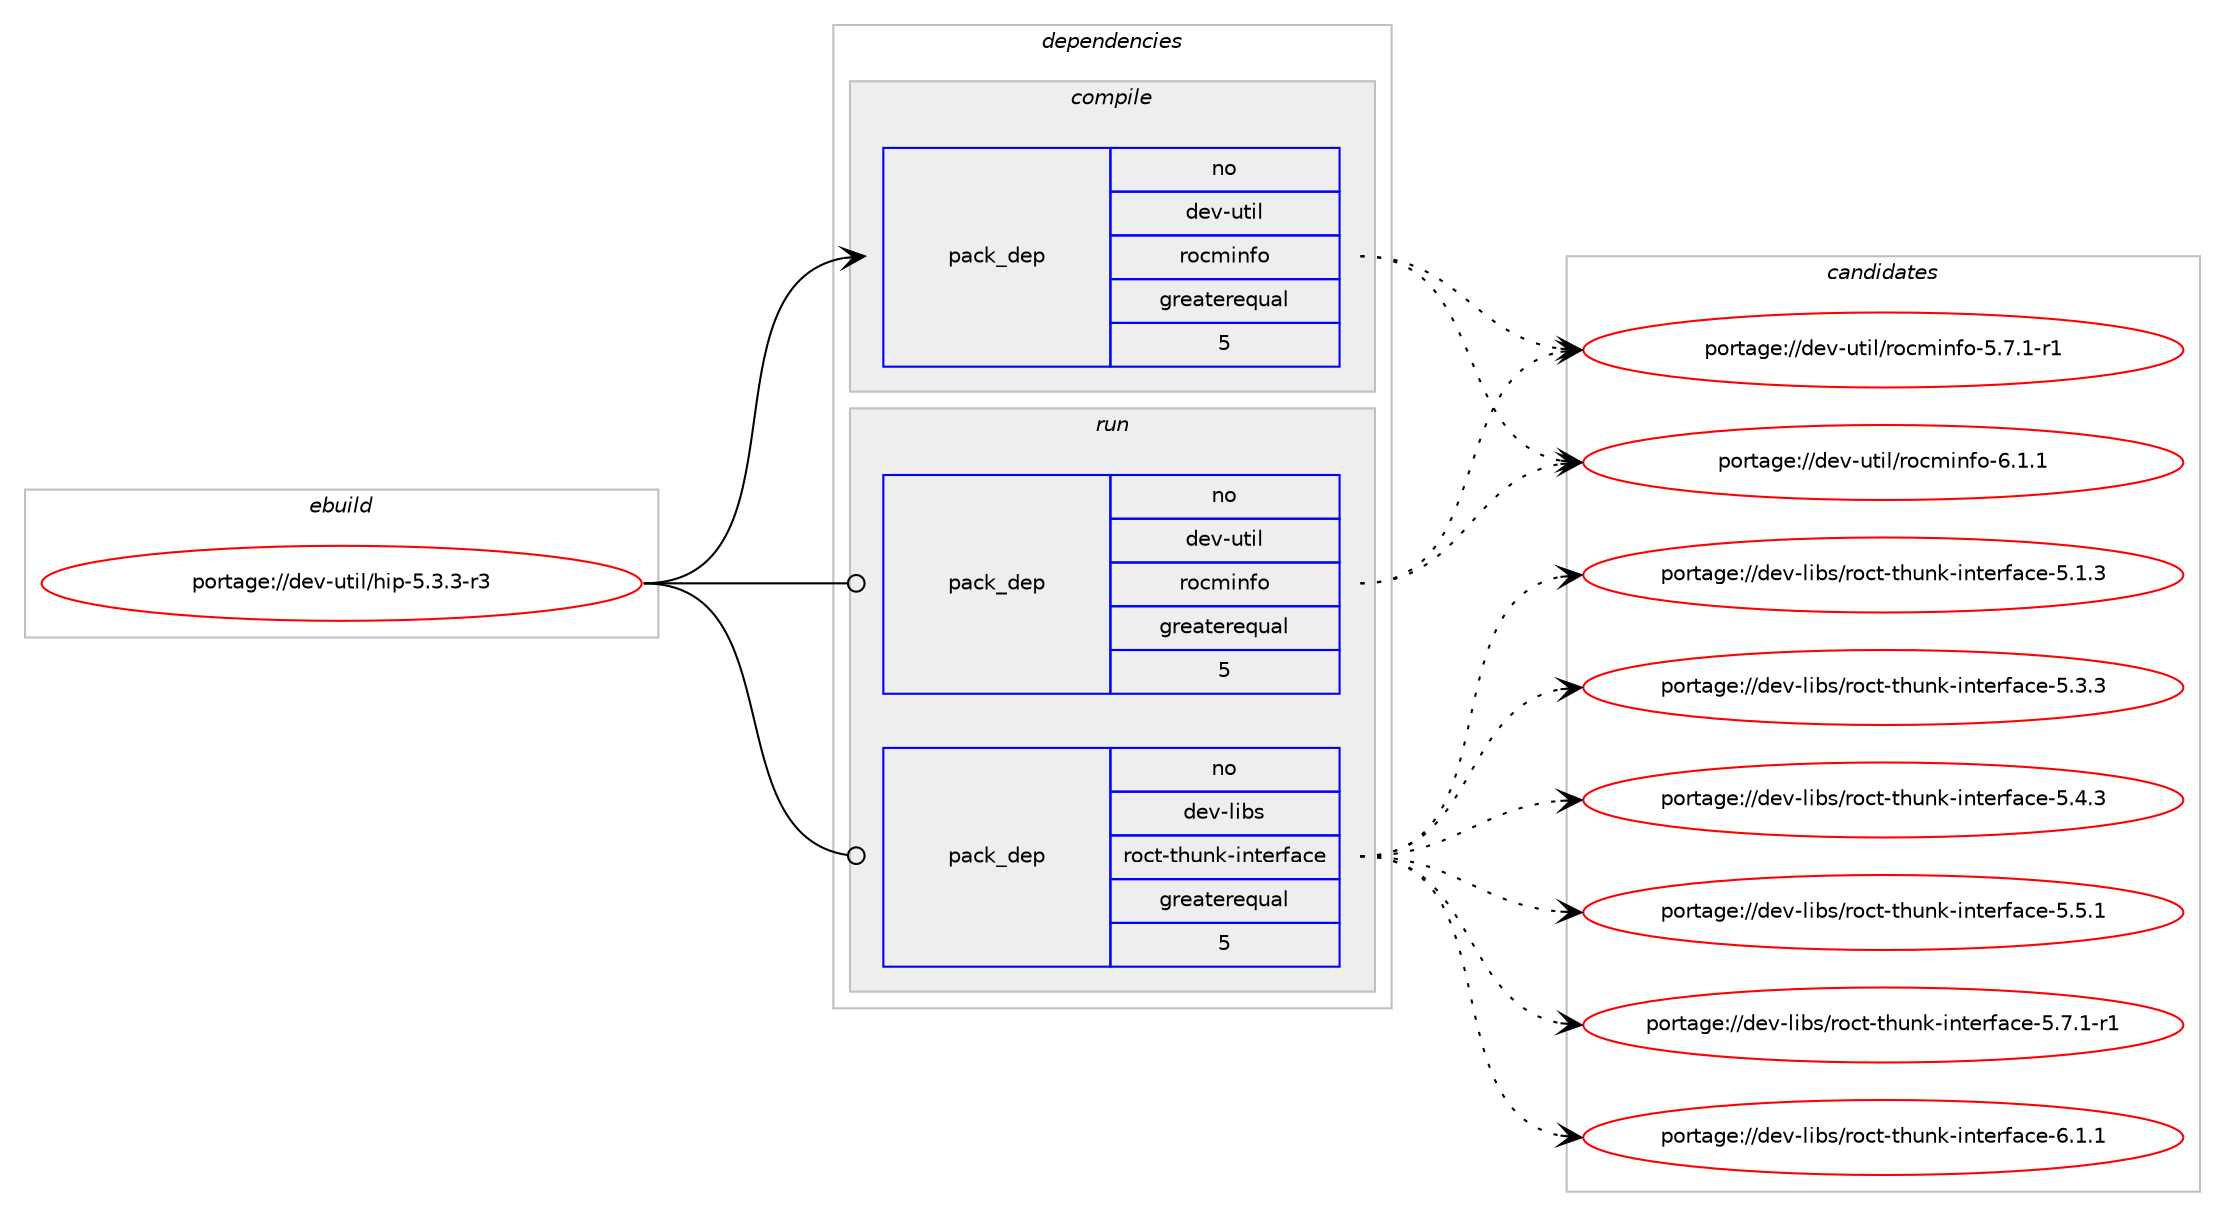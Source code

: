 digraph prolog {

# *************
# Graph options
# *************

newrank=true;
concentrate=true;
compound=true;
graph [rankdir=LR,fontname=Helvetica,fontsize=10,ranksep=1.5];#, ranksep=2.5, nodesep=0.2];
edge  [arrowhead=vee];
node  [fontname=Helvetica,fontsize=10];

# **********
# The ebuild
# **********

subgraph cluster_leftcol {
color=gray;
rank=same;
label=<<i>ebuild</i>>;
id [label="portage://dev-util/hip-5.3.3-r3", color=red, width=4, href="../dev-util/hip-5.3.3-r3.svg"];
}

# ****************
# The dependencies
# ****************

subgraph cluster_midcol {
color=gray;
label=<<i>dependencies</i>>;
subgraph cluster_compile {
fillcolor="#eeeeee";
style=filled;
label=<<i>compile</i>>;
# *** BEGIN UNKNOWN DEPENDENCY TYPE (TODO) ***
# id -> package_dependency(portage://dev-util/hip-5.3.3-r3,install,no,dev-libs,rocm-comgr,none,[,,],[slot(0),subslot(5.3)],[])
# *** END UNKNOWN DEPENDENCY TYPE (TODO) ***

subgraph pack49536 {
dependency110240 [label=<<TABLE BORDER="0" CELLBORDER="1" CELLSPACING="0" CELLPADDING="4" WIDTH="220"><TR><TD ROWSPAN="6" CELLPADDING="30">pack_dep</TD></TR><TR><TD WIDTH="110">no</TD></TR><TR><TD>dev-util</TD></TR><TR><TD>rocminfo</TD></TR><TR><TD>greaterequal</TD></TR><TR><TD>5</TD></TR></TABLE>>, shape=none, color=blue];
}
id:e -> dependency110240:w [weight=20,style="solid",arrowhead="vee"];
# *** BEGIN UNKNOWN DEPENDENCY TYPE (TODO) ***
# id -> package_dependency(portage://dev-util/hip-5.3.3-r3,install,no,sys-devel,clang,none,[,,],[slot(15)],[])
# *** END UNKNOWN DEPENDENCY TYPE (TODO) ***

# *** BEGIN UNKNOWN DEPENDENCY TYPE (TODO) ***
# id -> package_dependency(portage://dev-util/hip-5.3.3-r3,install,no,virtual,opengl,none,[,,],[],[])
# *** END UNKNOWN DEPENDENCY TYPE (TODO) ***

# *** BEGIN UNKNOWN DEPENDENCY TYPE (TODO) ***
# id -> package_dependency(portage://dev-util/hip-5.3.3-r3,install,strong,sys-devel,llvm,none,[,,],[slot(0)],[])
# *** END UNKNOWN DEPENDENCY TYPE (TODO) ***

}
subgraph cluster_compileandrun {
fillcolor="#eeeeee";
style=filled;
label=<<i>compile and run</i>>;
}
subgraph cluster_run {
fillcolor="#eeeeee";
style=filled;
label=<<i>run</i>>;
# *** BEGIN UNKNOWN DEPENDENCY TYPE (TODO) ***
# id -> package_dependency(portage://dev-util/hip-5.3.3-r3,run,no,dev-libs,rocm-comgr,none,[,,],[slot(0),subslot(5.3)],[])
# *** END UNKNOWN DEPENDENCY TYPE (TODO) ***

subgraph pack49537 {
dependency110241 [label=<<TABLE BORDER="0" CELLBORDER="1" CELLSPACING="0" CELLPADDING="4" WIDTH="220"><TR><TD ROWSPAN="6" CELLPADDING="30">pack_dep</TD></TR><TR><TD WIDTH="110">no</TD></TR><TR><TD>dev-libs</TD></TR><TR><TD>roct-thunk-interface</TD></TR><TR><TD>greaterequal</TD></TR><TR><TD>5</TD></TR></TABLE>>, shape=none, color=blue];
}
id:e -> dependency110241:w [weight=20,style="solid",arrowhead="odot"];
# *** BEGIN UNKNOWN DEPENDENCY TYPE (TODO) ***
# id -> package_dependency(portage://dev-util/hip-5.3.3-r3,run,no,dev-perl,URI-Encode,none,[,,],[],[])
# *** END UNKNOWN DEPENDENCY TYPE (TODO) ***

subgraph pack49538 {
dependency110242 [label=<<TABLE BORDER="0" CELLBORDER="1" CELLSPACING="0" CELLPADDING="4" WIDTH="220"><TR><TD ROWSPAN="6" CELLPADDING="30">pack_dep</TD></TR><TR><TD WIDTH="110">no</TD></TR><TR><TD>dev-util</TD></TR><TR><TD>rocminfo</TD></TR><TR><TD>greaterequal</TD></TR><TR><TD>5</TD></TR></TABLE>>, shape=none, color=blue];
}
id:e -> dependency110242:w [weight=20,style="solid",arrowhead="odot"];
# *** BEGIN UNKNOWN DEPENDENCY TYPE (TODO) ***
# id -> package_dependency(portage://dev-util/hip-5.3.3-r3,run,no,sys-devel,clang,none,[,,],[slot(15)],[])
# *** END UNKNOWN DEPENDENCY TYPE (TODO) ***

# *** BEGIN UNKNOWN DEPENDENCY TYPE (TODO) ***
# id -> package_dependency(portage://dev-util/hip-5.3.3-r3,run,no,sys-devel,clang-runtime,none,[,,],any_same_slot,[])
# *** END UNKNOWN DEPENDENCY TYPE (TODO) ***

# *** BEGIN UNKNOWN DEPENDENCY TYPE (TODO) ***
# id -> package_dependency(portage://dev-util/hip-5.3.3-r3,run,no,virtual,opengl,none,[,,],[],[])
# *** END UNKNOWN DEPENDENCY TYPE (TODO) ***

}
}

# **************
# The candidates
# **************

subgraph cluster_choices {
rank=same;
color=gray;
label=<<i>candidates</i>>;

subgraph choice49536 {
color=black;
nodesep=1;
choice1001011184511711610510847114111991091051101021114553465546494511449 [label="portage://dev-util/rocminfo-5.7.1-r1", color=red, width=4,href="../dev-util/rocminfo-5.7.1-r1.svg"];
choice100101118451171161051084711411199109105110102111455446494649 [label="portage://dev-util/rocminfo-6.1.1", color=red, width=4,href="../dev-util/rocminfo-6.1.1.svg"];
dependency110240:e -> choice1001011184511711610510847114111991091051101021114553465546494511449:w [style=dotted,weight="100"];
dependency110240:e -> choice100101118451171161051084711411199109105110102111455446494649:w [style=dotted,weight="100"];
}
subgraph choice49537 {
color=black;
nodesep=1;
choice1001011184510810598115471141119911645116104117110107451051101161011141029799101455346494651 [label="portage://dev-libs/roct-thunk-interface-5.1.3", color=red, width=4,href="../dev-libs/roct-thunk-interface-5.1.3.svg"];
choice1001011184510810598115471141119911645116104117110107451051101161011141029799101455346514651 [label="portage://dev-libs/roct-thunk-interface-5.3.3", color=red, width=4,href="../dev-libs/roct-thunk-interface-5.3.3.svg"];
choice1001011184510810598115471141119911645116104117110107451051101161011141029799101455346524651 [label="portage://dev-libs/roct-thunk-interface-5.4.3", color=red, width=4,href="../dev-libs/roct-thunk-interface-5.4.3.svg"];
choice1001011184510810598115471141119911645116104117110107451051101161011141029799101455346534649 [label="portage://dev-libs/roct-thunk-interface-5.5.1", color=red, width=4,href="../dev-libs/roct-thunk-interface-5.5.1.svg"];
choice10010111845108105981154711411199116451161041171101074510511011610111410297991014553465546494511449 [label="portage://dev-libs/roct-thunk-interface-5.7.1-r1", color=red, width=4,href="../dev-libs/roct-thunk-interface-5.7.1-r1.svg"];
choice1001011184510810598115471141119911645116104117110107451051101161011141029799101455446494649 [label="portage://dev-libs/roct-thunk-interface-6.1.1", color=red, width=4,href="../dev-libs/roct-thunk-interface-6.1.1.svg"];
dependency110241:e -> choice1001011184510810598115471141119911645116104117110107451051101161011141029799101455346494651:w [style=dotted,weight="100"];
dependency110241:e -> choice1001011184510810598115471141119911645116104117110107451051101161011141029799101455346514651:w [style=dotted,weight="100"];
dependency110241:e -> choice1001011184510810598115471141119911645116104117110107451051101161011141029799101455346524651:w [style=dotted,weight="100"];
dependency110241:e -> choice1001011184510810598115471141119911645116104117110107451051101161011141029799101455346534649:w [style=dotted,weight="100"];
dependency110241:e -> choice10010111845108105981154711411199116451161041171101074510511011610111410297991014553465546494511449:w [style=dotted,weight="100"];
dependency110241:e -> choice1001011184510810598115471141119911645116104117110107451051101161011141029799101455446494649:w [style=dotted,weight="100"];
}
subgraph choice49538 {
color=black;
nodesep=1;
choice1001011184511711610510847114111991091051101021114553465546494511449 [label="portage://dev-util/rocminfo-5.7.1-r1", color=red, width=4,href="../dev-util/rocminfo-5.7.1-r1.svg"];
choice100101118451171161051084711411199109105110102111455446494649 [label="portage://dev-util/rocminfo-6.1.1", color=red, width=4,href="../dev-util/rocminfo-6.1.1.svg"];
dependency110242:e -> choice1001011184511711610510847114111991091051101021114553465546494511449:w [style=dotted,weight="100"];
dependency110242:e -> choice100101118451171161051084711411199109105110102111455446494649:w [style=dotted,weight="100"];
}
}

}
